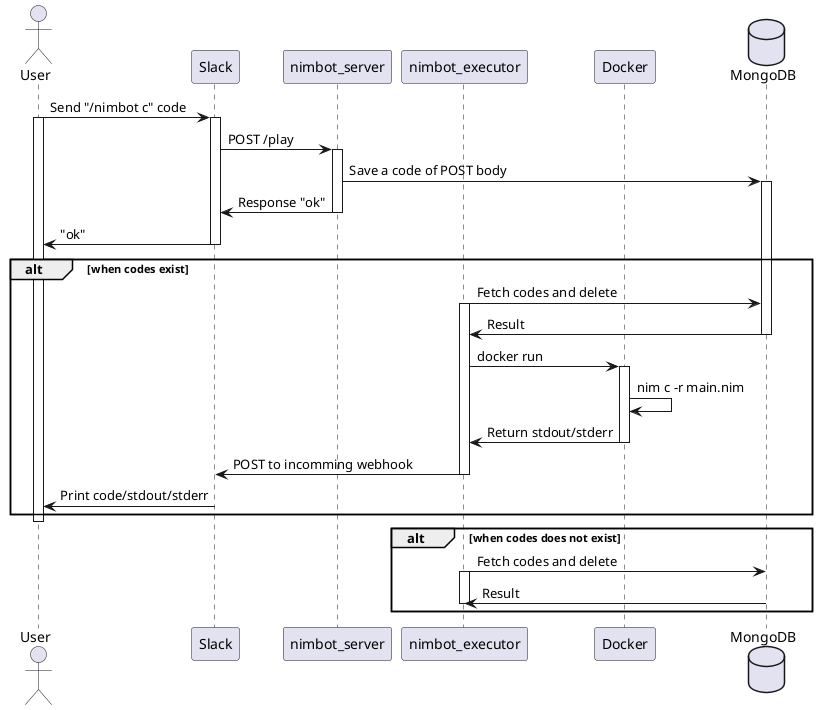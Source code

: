 @startuml data_flow

actor User as user
participant Slack as slack
participant nimbot_server as server
participant nimbot_executor as exec
participant Docker as container
database MongoDB as db

user -> slack : Send "/nimbot c" code
activate user
activate slack
slack -> server : POST /play
activate server
server -> db : Save a code of POST body
activate db
server -> slack : Response "ok"
deactivate server
slack -> user : "ok"
deactivate slack

alt when codes exist
    exec -> db : Fetch codes and delete
    activate exec
    db -> exec : Result
    deactivate db
    exec -> container : docker run
    activate container
    container -> container : nim c -r main.nim
    container -> exec : Return stdout/stderr
    deactivate container
    exec -> slack : POST to incomming webhook
    deactivate exec
    slack -> user : Print code/stdout/stderr
end
deactivate user

alt when codes does not exist
    exec -> db : Fetch codes and delete
    activate exec
    db -> exec : Result
    deactivate exec
end

@enduml
